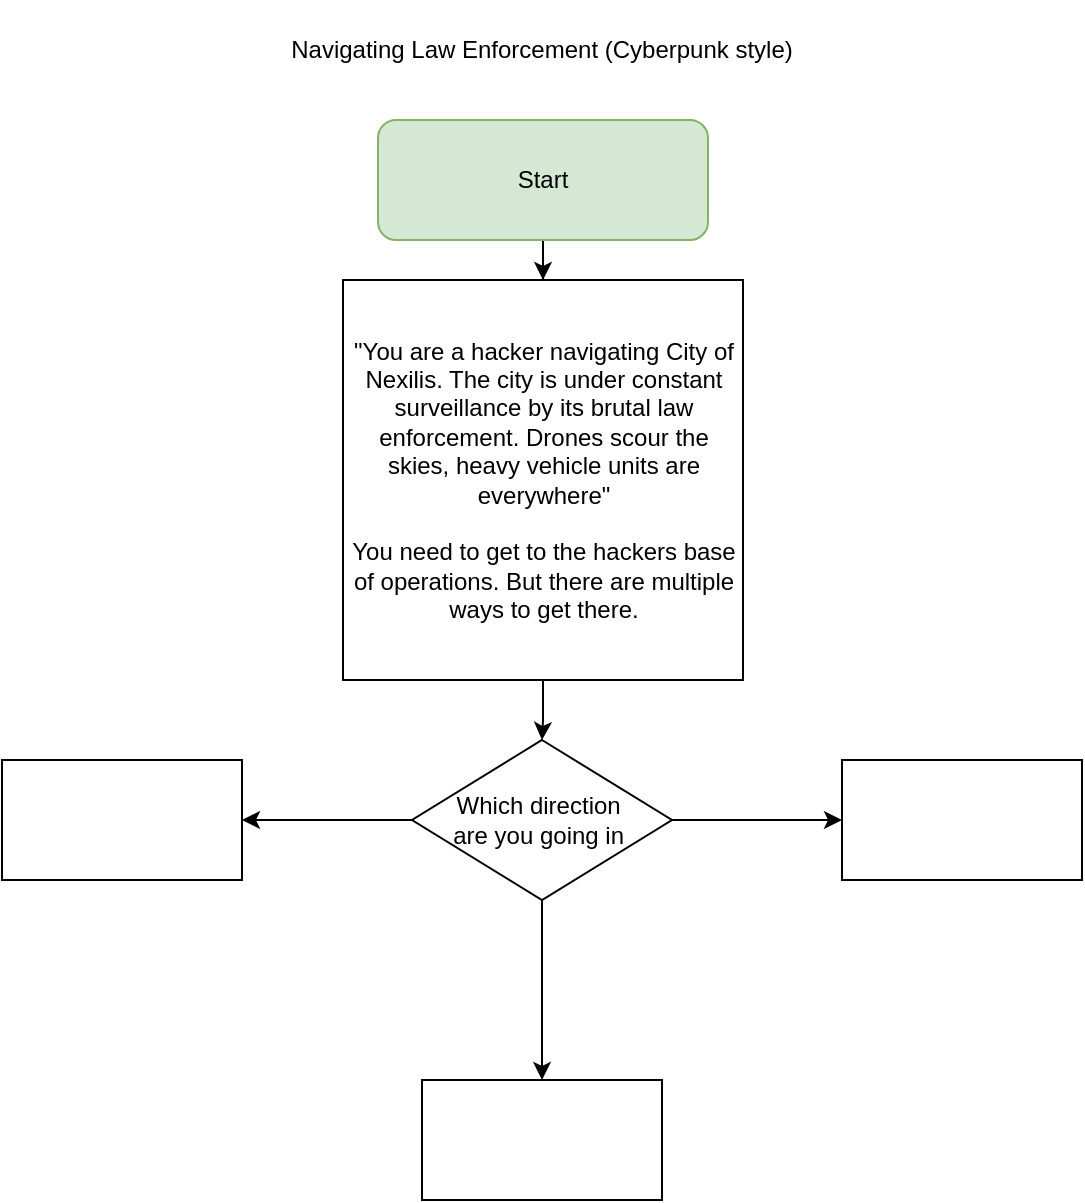 <mxfile version="24.2.9" type="github">
  <diagram name="Page-1" id="pNmtudPLMQkaU-eBatCQ">
    <mxGraphModel dx="1015" dy="694" grid="1" gridSize="10" guides="1" tooltips="1" connect="1" arrows="1" fold="1" page="1" pageScale="1" pageWidth="850" pageHeight="1100" math="0" shadow="0">
      <root>
        <mxCell id="0" />
        <mxCell id="1" parent="0" />
        <mxCell id="VWLIcFDUOC9fxLD4wbr2-4" value="" style="edgeStyle=orthogonalEdgeStyle;rounded=0;orthogonalLoop=1;jettySize=auto;html=1;" edge="1" parent="1" source="VWLIcFDUOC9fxLD4wbr2-1" target="VWLIcFDUOC9fxLD4wbr2-3">
          <mxGeometry relative="1" as="geometry" />
        </mxCell>
        <mxCell id="VWLIcFDUOC9fxLD4wbr2-1" value="Start" style="rounded=1;whiteSpace=wrap;html=1;fillColor=#d5e8d4;strokeColor=#82b366;" vertex="1" parent="1">
          <mxGeometry x="343" y="80" width="165" height="60" as="geometry" />
        </mxCell>
        <mxCell id="VWLIcFDUOC9fxLD4wbr2-2" value="Navigating Law Enforcement (Cyberpunk style)" style="text;html=1;align=center;verticalAlign=middle;whiteSpace=wrap;rounded=0;" vertex="1" parent="1">
          <mxGeometry x="260" y="20" width="330" height="50" as="geometry" />
        </mxCell>
        <mxCell id="VWLIcFDUOC9fxLD4wbr2-6" value="" style="edgeStyle=orthogonalEdgeStyle;rounded=0;orthogonalLoop=1;jettySize=auto;html=1;" edge="1" parent="1" source="VWLIcFDUOC9fxLD4wbr2-3" target="VWLIcFDUOC9fxLD4wbr2-5">
          <mxGeometry relative="1" as="geometry" />
        </mxCell>
        <mxCell id="VWLIcFDUOC9fxLD4wbr2-3" value="&quot;You are a hacker navigating City of Nexilis. The city is under constant surveillance by its brutal law enforcement. Drones scour the skies, heavy vehicle units are everywhere&quot;&lt;div&gt;&lt;br&gt;&lt;/div&gt;&lt;div&gt;You need to get to the hackers base of operations. But there are multiple ways to get there.&lt;/div&gt;" style="whiteSpace=wrap;html=1;aspect=fixed;" vertex="1" parent="1">
          <mxGeometry x="325.5" y="160" width="200" height="200" as="geometry" />
        </mxCell>
        <mxCell id="VWLIcFDUOC9fxLD4wbr2-8" value="" style="edgeStyle=orthogonalEdgeStyle;rounded=0;orthogonalLoop=1;jettySize=auto;html=1;" edge="1" parent="1" source="VWLIcFDUOC9fxLD4wbr2-5" target="VWLIcFDUOC9fxLD4wbr2-7">
          <mxGeometry relative="1" as="geometry" />
        </mxCell>
        <mxCell id="VWLIcFDUOC9fxLD4wbr2-10" value="" style="edgeStyle=orthogonalEdgeStyle;rounded=0;orthogonalLoop=1;jettySize=auto;html=1;" edge="1" parent="1" source="VWLIcFDUOC9fxLD4wbr2-5" target="VWLIcFDUOC9fxLD4wbr2-9">
          <mxGeometry relative="1" as="geometry" />
        </mxCell>
        <mxCell id="VWLIcFDUOC9fxLD4wbr2-12" value="" style="edgeStyle=orthogonalEdgeStyle;rounded=0;orthogonalLoop=1;jettySize=auto;html=1;" edge="1" parent="1" source="VWLIcFDUOC9fxLD4wbr2-5" target="VWLIcFDUOC9fxLD4wbr2-11">
          <mxGeometry relative="1" as="geometry" />
        </mxCell>
        <mxCell id="VWLIcFDUOC9fxLD4wbr2-5" value="Which direction&amp;nbsp;&lt;div&gt;are you going in&amp;nbsp;&lt;/div&gt;" style="rhombus;whiteSpace=wrap;html=1;" vertex="1" parent="1">
          <mxGeometry x="360" y="390" width="130" height="80" as="geometry" />
        </mxCell>
        <mxCell id="VWLIcFDUOC9fxLD4wbr2-7" value="" style="whiteSpace=wrap;html=1;" vertex="1" parent="1">
          <mxGeometry x="575" y="400" width="120" height="60" as="geometry" />
        </mxCell>
        <mxCell id="VWLIcFDUOC9fxLD4wbr2-9" value="" style="whiteSpace=wrap;html=1;" vertex="1" parent="1">
          <mxGeometry x="155" y="400" width="120" height="60" as="geometry" />
        </mxCell>
        <mxCell id="VWLIcFDUOC9fxLD4wbr2-11" value="" style="whiteSpace=wrap;html=1;" vertex="1" parent="1">
          <mxGeometry x="365" y="560" width="120" height="60" as="geometry" />
        </mxCell>
      </root>
    </mxGraphModel>
  </diagram>
</mxfile>

